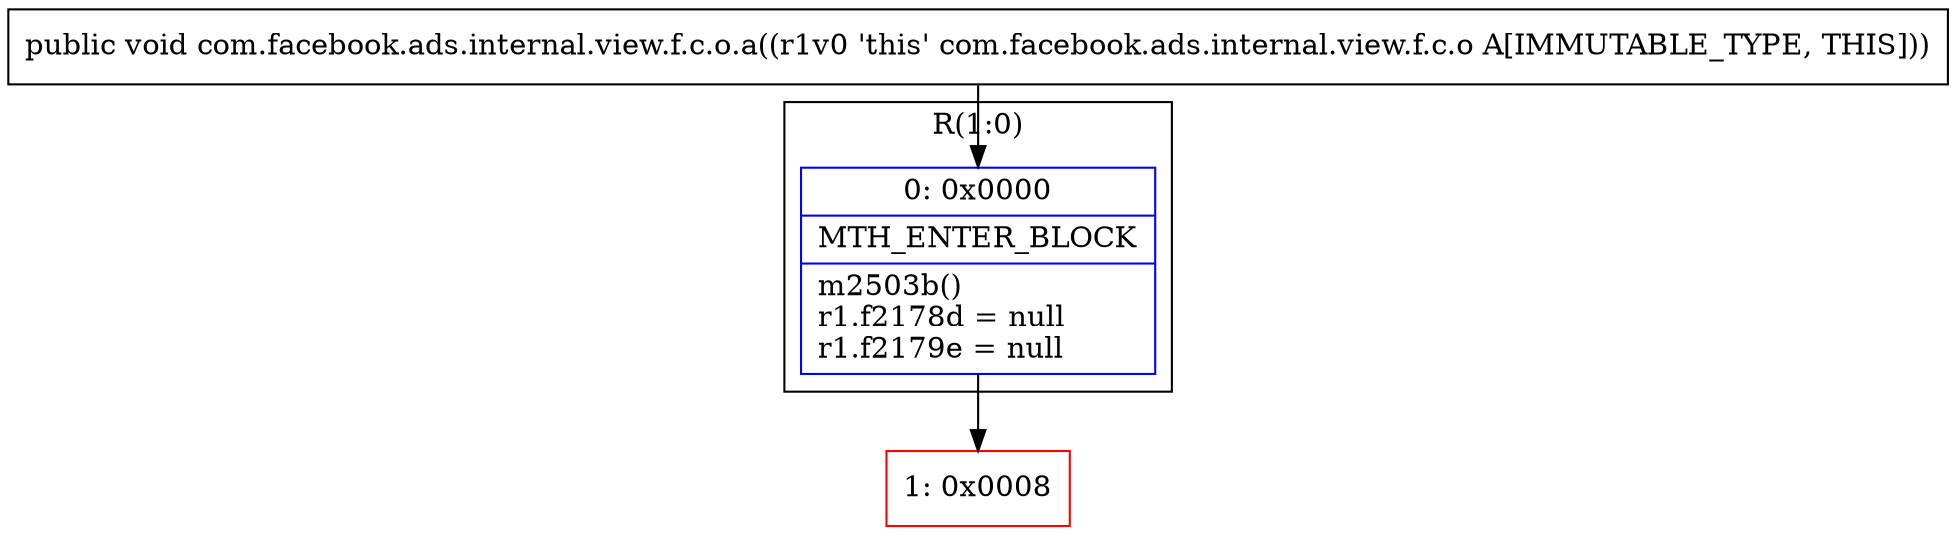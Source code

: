 digraph "CFG forcom.facebook.ads.internal.view.f.c.o.a()V" {
subgraph cluster_Region_1664216476 {
label = "R(1:0)";
node [shape=record,color=blue];
Node_0 [shape=record,label="{0\:\ 0x0000|MTH_ENTER_BLOCK\l|m2503b()\lr1.f2178d = null\lr1.f2179e = null\l}"];
}
Node_1 [shape=record,color=red,label="{1\:\ 0x0008}"];
MethodNode[shape=record,label="{public void com.facebook.ads.internal.view.f.c.o.a((r1v0 'this' com.facebook.ads.internal.view.f.c.o A[IMMUTABLE_TYPE, THIS])) }"];
MethodNode -> Node_0;
Node_0 -> Node_1;
}

